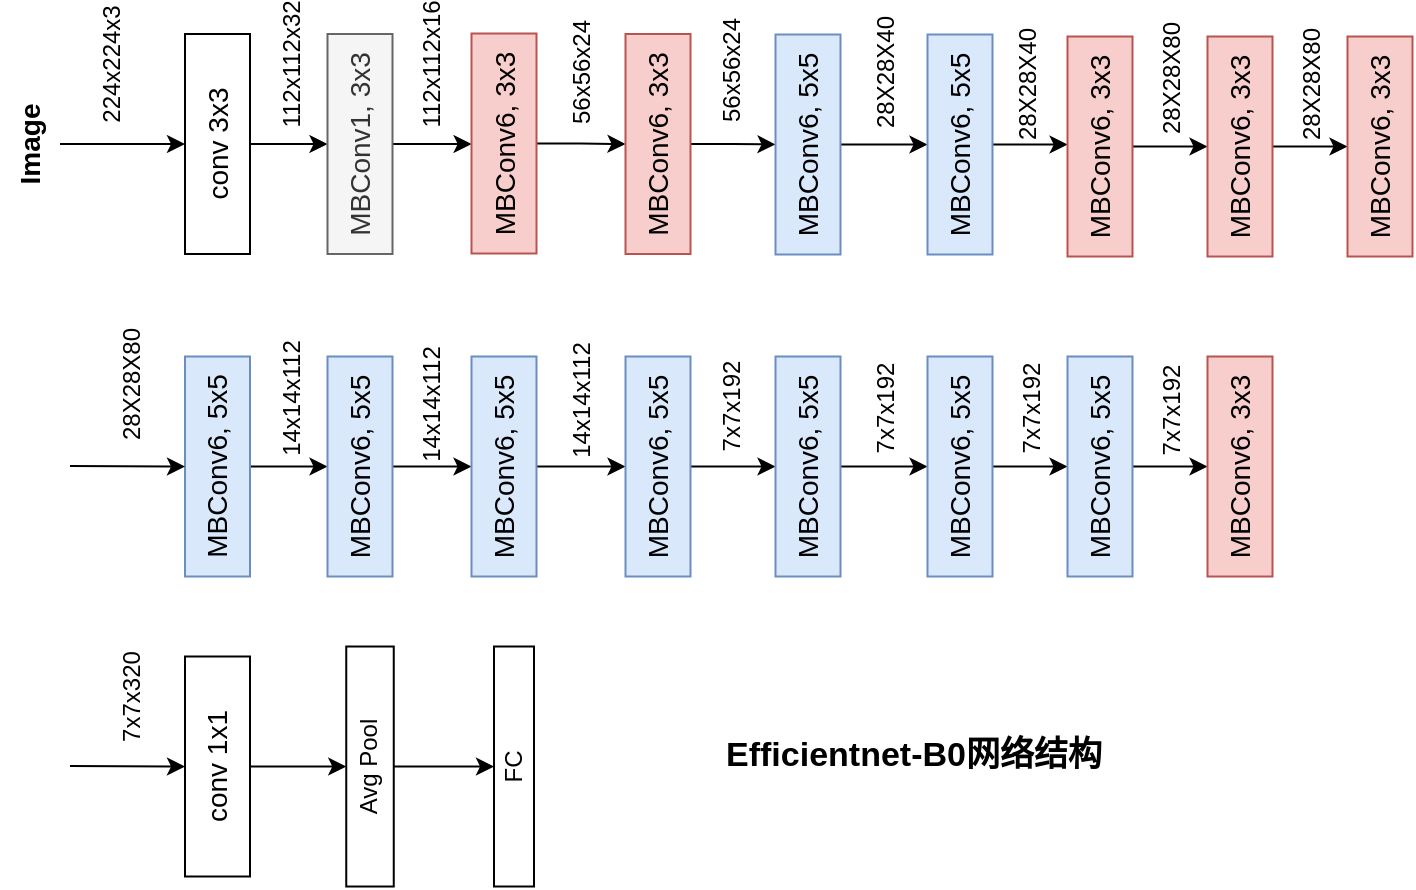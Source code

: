 <mxfile version="17.5.0" type="github">
  <diagram id="rcTKqgZPwbxE_WOCeWBu" name="第 1 页">
    <mxGraphModel dx="782" dy="436" grid="1" gridSize="10" guides="1" tooltips="1" connect="1" arrows="1" fold="1" page="1" pageScale="1" pageWidth="827" pageHeight="1169" math="0" shadow="0">
      <root>
        <mxCell id="0" />
        <mxCell id="1" parent="0" />
        <mxCell id="Ikk_v38gaqMUWb3ELknM-4" style="edgeStyle=orthogonalEdgeStyle;rounded=0;orthogonalLoop=1;jettySize=auto;html=1;exitX=0.5;exitY=1;exitDx=0;exitDy=0;entryX=0.5;entryY=0;entryDx=0;entryDy=0;fontSize=14;" edge="1" parent="1" source="Ikk_v38gaqMUWb3ELknM-1" target="Ikk_v38gaqMUWb3ELknM-3">
          <mxGeometry relative="1" as="geometry" />
        </mxCell>
        <mxCell id="Ikk_v38gaqMUWb3ELknM-1" value="&lt;b&gt;&lt;font style=&quot;font-size: 14px&quot;&gt;Image&lt;/font&gt;&lt;/b&gt;" style="text;html=1;strokeColor=none;fillColor=none;align=center;verticalAlign=middle;whiteSpace=wrap;rounded=0;rotation=-90;" vertex="1" parent="1">
          <mxGeometry x="50" y="120" width="60" height="30" as="geometry" />
        </mxCell>
        <mxCell id="Ikk_v38gaqMUWb3ELknM-12" style="edgeStyle=orthogonalEdgeStyle;rounded=0;orthogonalLoop=1;jettySize=auto;html=1;exitX=0.5;exitY=1;exitDx=0;exitDy=0;fontSize=12;" edge="1" parent="1" source="Ikk_v38gaqMUWb3ELknM-3" target="Ikk_v38gaqMUWb3ELknM-6">
          <mxGeometry relative="1" as="geometry" />
        </mxCell>
        <mxCell id="Ikk_v38gaqMUWb3ELknM-3" value="conv 3x3" style="rounded=0;whiteSpace=wrap;html=1;fontSize=14;rotation=-90;" vertex="1" parent="1">
          <mxGeometry x="118.75" y="118.75" width="110" height="32.5" as="geometry" />
        </mxCell>
        <mxCell id="Ikk_v38gaqMUWb3ELknM-5" value="&lt;font style=&quot;font-size: 12px&quot;&gt;224x224x3&lt;/font&gt;" style="text;html=1;strokeColor=none;fillColor=none;align=center;verticalAlign=middle;whiteSpace=wrap;rounded=0;fontSize=14;rotation=-90;" vertex="1" parent="1">
          <mxGeometry x="90" y="80" width="60" height="30" as="geometry" />
        </mxCell>
        <mxCell id="Ikk_v38gaqMUWb3ELknM-14" style="edgeStyle=orthogonalEdgeStyle;rounded=0;orthogonalLoop=1;jettySize=auto;html=1;exitX=0.5;exitY=1;exitDx=0;exitDy=0;entryX=0.5;entryY=0;entryDx=0;entryDy=0;fontSize=12;" edge="1" parent="1" source="Ikk_v38gaqMUWb3ELknM-6" target="Ikk_v38gaqMUWb3ELknM-13">
          <mxGeometry relative="1" as="geometry" />
        </mxCell>
        <mxCell id="Ikk_v38gaqMUWb3ELknM-6" value="MBConv1, 3x3" style="rounded=0;whiteSpace=wrap;html=1;fontSize=14;rotation=-90;fillColor=#f5f5f5;fontColor=#333333;strokeColor=#666666;" vertex="1" parent="1">
          <mxGeometry x="190" y="118.75" width="110" height="32.5" as="geometry" />
        </mxCell>
        <mxCell id="Ikk_v38gaqMUWb3ELknM-8" value="&lt;font style=&quot;font-size: 12px&quot;&gt;112x112x32&lt;/font&gt;" style="text;html=1;strokeColor=none;fillColor=none;align=center;verticalAlign=middle;whiteSpace=wrap;rounded=0;fontSize=14;rotation=-90;" vertex="1" parent="1">
          <mxGeometry x="180" y="80" width="60" height="30" as="geometry" />
        </mxCell>
        <mxCell id="Ikk_v38gaqMUWb3ELknM-17" style="edgeStyle=orthogonalEdgeStyle;rounded=0;orthogonalLoop=1;jettySize=auto;html=1;exitX=0.5;exitY=1;exitDx=0;exitDy=0;entryX=0.5;entryY=0;entryDx=0;entryDy=0;fontSize=12;" edge="1" parent="1" source="Ikk_v38gaqMUWb3ELknM-13" target="Ikk_v38gaqMUWb3ELknM-16">
          <mxGeometry relative="1" as="geometry" />
        </mxCell>
        <mxCell id="Ikk_v38gaqMUWb3ELknM-13" value="MBConv6, 3x3" style="rounded=0;whiteSpace=wrap;html=1;fontSize=14;rotation=-90;fillColor=#f8cecc;strokeColor=#b85450;" vertex="1" parent="1">
          <mxGeometry x="262" y="118.5" width="110" height="32.5" as="geometry" />
        </mxCell>
        <mxCell id="Ikk_v38gaqMUWb3ELknM-15" value="&lt;font style=&quot;font-size: 12px&quot;&gt;112x112x16&lt;/font&gt;" style="text;html=1;strokeColor=none;fillColor=none;align=center;verticalAlign=middle;whiteSpace=wrap;rounded=0;fontSize=14;rotation=-90;" vertex="1" parent="1">
          <mxGeometry x="250" y="80" width="60" height="30" as="geometry" />
        </mxCell>
        <mxCell id="Ikk_v38gaqMUWb3ELknM-22" style="edgeStyle=orthogonalEdgeStyle;rounded=0;orthogonalLoop=1;jettySize=auto;html=1;exitX=0.5;exitY=1;exitDx=0;exitDy=0;entryX=0.5;entryY=0;entryDx=0;entryDy=0;fontSize=12;" edge="1" parent="1" source="Ikk_v38gaqMUWb3ELknM-16" target="Ikk_v38gaqMUWb3ELknM-20">
          <mxGeometry relative="1" as="geometry" />
        </mxCell>
        <mxCell id="Ikk_v38gaqMUWb3ELknM-16" value="MBConv6, 3x3" style="rounded=0;whiteSpace=wrap;html=1;fontSize=14;rotation=-90;fillColor=#f8cecc;strokeColor=#b85450;" vertex="1" parent="1">
          <mxGeometry x="339" y="118.75" width="110" height="32.5" as="geometry" />
        </mxCell>
        <mxCell id="Ikk_v38gaqMUWb3ELknM-18" value="&lt;font style=&quot;font-size: 12px&quot;&gt;56x56x24&lt;br&gt;&lt;/font&gt;" style="text;html=1;strokeColor=none;fillColor=none;align=center;verticalAlign=middle;whiteSpace=wrap;rounded=0;fontSize=14;rotation=-90;" vertex="1" parent="1">
          <mxGeometry x="325" y="84" width="60" height="30" as="geometry" />
        </mxCell>
        <mxCell id="Ikk_v38gaqMUWb3ELknM-19" value="&lt;font style=&quot;font-size: 12px&quot;&gt;56x56x24&lt;br&gt;&lt;/font&gt;" style="text;html=1;strokeColor=none;fillColor=none;align=center;verticalAlign=middle;whiteSpace=wrap;rounded=0;fontSize=14;rotation=-90;" vertex="1" parent="1">
          <mxGeometry x="400" y="83" width="60" height="30" as="geometry" />
        </mxCell>
        <mxCell id="Ikk_v38gaqMUWb3ELknM-24" style="edgeStyle=orthogonalEdgeStyle;rounded=0;orthogonalLoop=1;jettySize=auto;html=1;exitX=0.5;exitY=1;exitDx=0;exitDy=0;entryX=0.5;entryY=0;entryDx=0;entryDy=0;fontSize=12;" edge="1" parent="1" source="Ikk_v38gaqMUWb3ELknM-20" target="Ikk_v38gaqMUWb3ELknM-23">
          <mxGeometry relative="1" as="geometry" />
        </mxCell>
        <mxCell id="Ikk_v38gaqMUWb3ELknM-20" value="MBConv6, 5x5" style="rounded=0;whiteSpace=wrap;html=1;fontSize=14;rotation=-90;fillColor=#dae8fc;strokeColor=#6c8ebf;" vertex="1" parent="1">
          <mxGeometry x="414" y="119" width="110" height="32.5" as="geometry" />
        </mxCell>
        <mxCell id="Ikk_v38gaqMUWb3ELknM-41" style="edgeStyle=orthogonalEdgeStyle;rounded=0;orthogonalLoop=1;jettySize=auto;html=1;exitX=0.5;exitY=1;exitDx=0;exitDy=0;entryX=0.5;entryY=0;entryDx=0;entryDy=0;fontSize=12;" edge="1" parent="1" source="Ikk_v38gaqMUWb3ELknM-23" target="Ikk_v38gaqMUWb3ELknM-25">
          <mxGeometry relative="1" as="geometry" />
        </mxCell>
        <mxCell id="Ikk_v38gaqMUWb3ELknM-23" value="MBConv6, 5x5" style="rounded=0;whiteSpace=wrap;html=1;fontSize=14;rotation=-90;fillColor=#dae8fc;strokeColor=#6c8ebf;" vertex="1" parent="1">
          <mxGeometry x="490" y="119" width="110" height="32.5" as="geometry" />
        </mxCell>
        <mxCell id="Ikk_v38gaqMUWb3ELknM-42" style="edgeStyle=orthogonalEdgeStyle;rounded=0;orthogonalLoop=1;jettySize=auto;html=1;exitX=0.5;exitY=1;exitDx=0;exitDy=0;entryX=0.5;entryY=0;entryDx=0;entryDy=0;fontSize=12;" edge="1" parent="1" source="Ikk_v38gaqMUWb3ELknM-25" target="Ikk_v38gaqMUWb3ELknM-26">
          <mxGeometry relative="1" as="geometry" />
        </mxCell>
        <mxCell id="Ikk_v38gaqMUWb3ELknM-25" value="MBConv6, 3x3" style="rounded=0;whiteSpace=wrap;html=1;fontSize=14;rotation=-90;fillColor=#f8cecc;strokeColor=#b85450;" vertex="1" parent="1">
          <mxGeometry x="560" y="120" width="110" height="32.5" as="geometry" />
        </mxCell>
        <mxCell id="Ikk_v38gaqMUWb3ELknM-43" style="edgeStyle=orthogonalEdgeStyle;rounded=0;orthogonalLoop=1;jettySize=auto;html=1;exitX=0.5;exitY=1;exitDx=0;exitDy=0;entryX=0.5;entryY=0;entryDx=0;entryDy=0;fontSize=12;" edge="1" parent="1" source="Ikk_v38gaqMUWb3ELknM-26" target="Ikk_v38gaqMUWb3ELknM-27">
          <mxGeometry relative="1" as="geometry" />
        </mxCell>
        <mxCell id="Ikk_v38gaqMUWb3ELknM-26" value="MBConv6, 3x3" style="rounded=0;whiteSpace=wrap;html=1;fontSize=14;rotation=-90;fillColor=#f8cecc;strokeColor=#b85450;" vertex="1" parent="1">
          <mxGeometry x="630" y="120" width="110" height="32.5" as="geometry" />
        </mxCell>
        <mxCell id="Ikk_v38gaqMUWb3ELknM-27" value="MBConv6, 3x3" style="rounded=0;whiteSpace=wrap;html=1;fontSize=14;rotation=-90;fillColor=#f8cecc;strokeColor=#b85450;" vertex="1" parent="1">
          <mxGeometry x="700" y="120" width="110" height="32.5" as="geometry" />
        </mxCell>
        <mxCell id="Ikk_v38gaqMUWb3ELknM-45" style="edgeStyle=orthogonalEdgeStyle;rounded=0;orthogonalLoop=1;jettySize=auto;html=1;exitX=0.5;exitY=1;exitDx=0;exitDy=0;entryX=0.5;entryY=0;entryDx=0;entryDy=0;fontSize=12;" edge="1" parent="1" source="Ikk_v38gaqMUWb3ELknM-28" target="Ikk_v38gaqMUWb3ELknM-29">
          <mxGeometry relative="1" as="geometry" />
        </mxCell>
        <mxCell id="Ikk_v38gaqMUWb3ELknM-28" value="MBConv6, 5x5" style="rounded=0;whiteSpace=wrap;html=1;fontSize=14;rotation=-90;fillColor=#dae8fc;strokeColor=#6c8ebf;" vertex="1" parent="1">
          <mxGeometry x="118.75" y="280" width="110" height="32.5" as="geometry" />
        </mxCell>
        <mxCell id="Ikk_v38gaqMUWb3ELknM-46" style="edgeStyle=orthogonalEdgeStyle;rounded=0;orthogonalLoop=1;jettySize=auto;html=1;exitX=0.5;exitY=1;exitDx=0;exitDy=0;entryX=0.5;entryY=0;entryDx=0;entryDy=0;fontSize=12;" edge="1" parent="1" source="Ikk_v38gaqMUWb3ELknM-29" target="Ikk_v38gaqMUWb3ELknM-30">
          <mxGeometry relative="1" as="geometry" />
        </mxCell>
        <mxCell id="Ikk_v38gaqMUWb3ELknM-29" value="MBConv6, 5x5" style="rounded=0;whiteSpace=wrap;html=1;fontSize=14;rotation=-90;fillColor=#dae8fc;strokeColor=#6c8ebf;" vertex="1" parent="1">
          <mxGeometry x="190" y="280" width="110" height="32.5" as="geometry" />
        </mxCell>
        <mxCell id="Ikk_v38gaqMUWb3ELknM-47" style="edgeStyle=orthogonalEdgeStyle;rounded=0;orthogonalLoop=1;jettySize=auto;html=1;exitX=0.5;exitY=1;exitDx=0;exitDy=0;entryX=0.5;entryY=0;entryDx=0;entryDy=0;fontSize=12;" edge="1" parent="1" source="Ikk_v38gaqMUWb3ELknM-30" target="Ikk_v38gaqMUWb3ELknM-31">
          <mxGeometry relative="1" as="geometry" />
        </mxCell>
        <mxCell id="Ikk_v38gaqMUWb3ELknM-30" value="MBConv6, 5x5" style="rounded=0;whiteSpace=wrap;html=1;fontSize=14;rotation=-90;fillColor=#dae8fc;strokeColor=#6c8ebf;" vertex="1" parent="1">
          <mxGeometry x="262" y="280" width="110" height="32.5" as="geometry" />
        </mxCell>
        <mxCell id="Ikk_v38gaqMUWb3ELknM-48" style="edgeStyle=orthogonalEdgeStyle;rounded=0;orthogonalLoop=1;jettySize=auto;html=1;exitX=0.5;exitY=1;exitDx=0;exitDy=0;entryX=0.5;entryY=0;entryDx=0;entryDy=0;fontSize=12;" edge="1" parent="1" source="Ikk_v38gaqMUWb3ELknM-31" target="Ikk_v38gaqMUWb3ELknM-32">
          <mxGeometry relative="1" as="geometry" />
        </mxCell>
        <mxCell id="Ikk_v38gaqMUWb3ELknM-31" value="MBConv6, 5x5" style="rounded=0;whiteSpace=wrap;html=1;fontSize=14;rotation=-90;fillColor=#dae8fc;strokeColor=#6c8ebf;" vertex="1" parent="1">
          <mxGeometry x="339" y="280" width="110" height="32.5" as="geometry" />
        </mxCell>
        <mxCell id="Ikk_v38gaqMUWb3ELknM-49" style="edgeStyle=orthogonalEdgeStyle;rounded=0;orthogonalLoop=1;jettySize=auto;html=1;exitX=0.5;exitY=1;exitDx=0;exitDy=0;entryX=0.5;entryY=0;entryDx=0;entryDy=0;fontSize=12;" edge="1" parent="1" source="Ikk_v38gaqMUWb3ELknM-32" target="Ikk_v38gaqMUWb3ELknM-33">
          <mxGeometry relative="1" as="geometry" />
        </mxCell>
        <mxCell id="Ikk_v38gaqMUWb3ELknM-32" value="MBConv6, 5x5" style="rounded=0;whiteSpace=wrap;html=1;fontSize=14;rotation=-90;fillColor=#dae8fc;strokeColor=#6c8ebf;" vertex="1" parent="1">
          <mxGeometry x="414" y="280" width="110" height="32.5" as="geometry" />
        </mxCell>
        <mxCell id="Ikk_v38gaqMUWb3ELknM-50" style="edgeStyle=orthogonalEdgeStyle;rounded=0;orthogonalLoop=1;jettySize=auto;html=1;exitX=0.5;exitY=1;exitDx=0;exitDy=0;entryX=0.5;entryY=0;entryDx=0;entryDy=0;fontSize=12;" edge="1" parent="1" source="Ikk_v38gaqMUWb3ELknM-33" target="Ikk_v38gaqMUWb3ELknM-34">
          <mxGeometry relative="1" as="geometry" />
        </mxCell>
        <mxCell id="Ikk_v38gaqMUWb3ELknM-33" value="MBConv6, 5x5" style="rounded=0;whiteSpace=wrap;html=1;fontSize=14;rotation=-90;fillColor=#dae8fc;strokeColor=#6c8ebf;" vertex="1" parent="1">
          <mxGeometry x="490" y="280" width="110" height="32.5" as="geometry" />
        </mxCell>
        <mxCell id="Ikk_v38gaqMUWb3ELknM-51" style="edgeStyle=orthogonalEdgeStyle;rounded=0;orthogonalLoop=1;jettySize=auto;html=1;exitX=0.5;exitY=1;exitDx=0;exitDy=0;entryX=0.5;entryY=0;entryDx=0;entryDy=0;fontSize=12;" edge="1" parent="1" source="Ikk_v38gaqMUWb3ELknM-34" target="Ikk_v38gaqMUWb3ELknM-35">
          <mxGeometry relative="1" as="geometry" />
        </mxCell>
        <mxCell id="Ikk_v38gaqMUWb3ELknM-34" value="MBConv6, 5x5" style="rounded=0;whiteSpace=wrap;html=1;fontSize=14;rotation=-90;fillColor=#dae8fc;strokeColor=#6c8ebf;" vertex="1" parent="1">
          <mxGeometry x="560" y="280" width="110" height="32.5" as="geometry" />
        </mxCell>
        <mxCell id="Ikk_v38gaqMUWb3ELknM-35" value="MBConv6, 3x3" style="rounded=0;whiteSpace=wrap;html=1;fontSize=14;rotation=-90;fillColor=#f8cecc;strokeColor=#b85450;" vertex="1" parent="1">
          <mxGeometry x="630" y="280" width="110" height="32.5" as="geometry" />
        </mxCell>
        <mxCell id="Ikk_v38gaqMUWb3ELknM-53" style="edgeStyle=orthogonalEdgeStyle;rounded=0;orthogonalLoop=1;jettySize=auto;html=1;exitX=0.5;exitY=1;exitDx=0;exitDy=0;entryX=0.5;entryY=0;entryDx=0;entryDy=0;fontSize=12;" edge="1" parent="1" source="Ikk_v38gaqMUWb3ELknM-36" target="Ikk_v38gaqMUWb3ELknM-37">
          <mxGeometry relative="1" as="geometry" />
        </mxCell>
        <mxCell id="Ikk_v38gaqMUWb3ELknM-36" value="conv 1x1" style="rounded=0;whiteSpace=wrap;html=1;fontSize=14;rotation=-90;" vertex="1" parent="1">
          <mxGeometry x="118.75" y="430" width="110" height="32.5" as="geometry" />
        </mxCell>
        <mxCell id="Ikk_v38gaqMUWb3ELknM-54" style="edgeStyle=orthogonalEdgeStyle;rounded=0;orthogonalLoop=1;jettySize=auto;html=1;exitX=0.5;exitY=1;exitDx=0;exitDy=0;entryX=0.5;entryY=0;entryDx=0;entryDy=0;fontSize=12;" edge="1" parent="1" source="Ikk_v38gaqMUWb3ELknM-37" target="Ikk_v38gaqMUWb3ELknM-38">
          <mxGeometry relative="1" as="geometry" />
        </mxCell>
        <mxCell id="Ikk_v38gaqMUWb3ELknM-37" value="Avg Pool" style="rounded=0;whiteSpace=wrap;html=1;fontSize=12;rotation=-90;" vertex="1" parent="1">
          <mxGeometry x="190" y="434.38" width="120" height="23.75" as="geometry" />
        </mxCell>
        <mxCell id="Ikk_v38gaqMUWb3ELknM-38" value="FC" style="rounded=0;whiteSpace=wrap;html=1;fontSize=12;rotation=-90;" vertex="1" parent="1">
          <mxGeometry x="262" y="436.25" width="120" height="20" as="geometry" />
        </mxCell>
        <mxCell id="Ikk_v38gaqMUWb3ELknM-40" value="&lt;font style=&quot;font-size: 12px&quot;&gt;28X28X40&lt;br&gt;&lt;/font&gt;" style="text;html=1;strokeColor=none;fillColor=none;align=center;verticalAlign=middle;whiteSpace=wrap;rounded=0;fontSize=14;rotation=-90;" vertex="1" parent="1">
          <mxGeometry x="477" y="84" width="60" height="30" as="geometry" />
        </mxCell>
        <mxCell id="Ikk_v38gaqMUWb3ELknM-44" value="" style="endArrow=classic;html=1;rounded=0;fontSize=12;entryX=0.5;entryY=0;entryDx=0;entryDy=0;" edge="1" parent="1" target="Ikk_v38gaqMUWb3ELknM-28">
          <mxGeometry width="50" height="50" relative="1" as="geometry">
            <mxPoint x="100" y="296" as="sourcePoint" />
            <mxPoint x="450" y="200" as="targetPoint" />
          </mxGeometry>
        </mxCell>
        <mxCell id="Ikk_v38gaqMUWb3ELknM-52" value="" style="endArrow=classic;html=1;rounded=0;fontSize=12;entryX=0.5;entryY=0;entryDx=0;entryDy=0;" edge="1" parent="1" target="Ikk_v38gaqMUWb3ELknM-36">
          <mxGeometry width="50" height="50" relative="1" as="geometry">
            <mxPoint x="100" y="446" as="sourcePoint" />
            <mxPoint x="450" y="300" as="targetPoint" />
          </mxGeometry>
        </mxCell>
        <mxCell id="Ikk_v38gaqMUWb3ELknM-55" value="&lt;font size=&quot;1&quot;&gt;&lt;b style=&quot;font-size: 17px&quot;&gt;Efficientnet-B0网络结构&lt;/b&gt;&lt;/font&gt;" style="text;html=1;strokeColor=none;fillColor=none;align=center;verticalAlign=middle;whiteSpace=wrap;rounded=0;fontSize=12;" vertex="1" parent="1">
          <mxGeometry x="414" y="426.25" width="216" height="30" as="geometry" />
        </mxCell>
        <mxCell id="Ikk_v38gaqMUWb3ELknM-56" value="&lt;font style=&quot;font-size: 12px&quot;&gt;28X28X40&lt;br&gt;&lt;/font&gt;" style="text;html=1;strokeColor=none;fillColor=none;align=center;verticalAlign=middle;whiteSpace=wrap;rounded=0;fontSize=14;rotation=-90;" vertex="1" parent="1">
          <mxGeometry x="548" y="90" width="60" height="30" as="geometry" />
        </mxCell>
        <mxCell id="Ikk_v38gaqMUWb3ELknM-57" value="&lt;font style=&quot;font-size: 12px&quot;&gt;28X28X80&lt;br&gt;&lt;/font&gt;" style="text;html=1;strokeColor=none;fillColor=none;align=center;verticalAlign=middle;whiteSpace=wrap;rounded=0;fontSize=14;rotation=-90;" vertex="1" parent="1">
          <mxGeometry x="620" y="87" width="60" height="30" as="geometry" />
        </mxCell>
        <mxCell id="Ikk_v38gaqMUWb3ELknM-58" value="&lt;font style=&quot;font-size: 12px&quot;&gt;28X28X80&lt;br&gt;&lt;/font&gt;" style="text;html=1;strokeColor=none;fillColor=none;align=center;verticalAlign=middle;whiteSpace=wrap;rounded=0;fontSize=14;rotation=-90;" vertex="1" parent="1">
          <mxGeometry x="690" y="90" width="60" height="30" as="geometry" />
        </mxCell>
        <mxCell id="Ikk_v38gaqMUWb3ELknM-59" value="&lt;font style=&quot;font-size: 12px&quot;&gt;28X28X80&lt;br&gt;&lt;/font&gt;" style="text;html=1;strokeColor=none;fillColor=none;align=center;verticalAlign=middle;whiteSpace=wrap;rounded=0;fontSize=14;rotation=-90;" vertex="1" parent="1">
          <mxGeometry x="100" y="240" width="60" height="30" as="geometry" />
        </mxCell>
        <mxCell id="Ikk_v38gaqMUWb3ELknM-60" value="&lt;font style=&quot;font-size: 12px&quot;&gt;14x14x112&lt;br&gt;&lt;/font&gt;" style="text;html=1;strokeColor=none;fillColor=none;align=center;verticalAlign=middle;whiteSpace=wrap;rounded=0;fontSize=14;rotation=-90;" vertex="1" parent="1">
          <mxGeometry x="180" y="247" width="60" height="30" as="geometry" />
        </mxCell>
        <mxCell id="Ikk_v38gaqMUWb3ELknM-61" value="&lt;font style=&quot;font-size: 12px&quot;&gt;14x14x112&lt;br&gt;&lt;/font&gt;" style="text;html=1;strokeColor=none;fillColor=none;align=center;verticalAlign=middle;whiteSpace=wrap;rounded=0;fontSize=14;rotation=-90;" vertex="1" parent="1">
          <mxGeometry x="250" y="250" width="60" height="30" as="geometry" />
        </mxCell>
        <mxCell id="Ikk_v38gaqMUWb3ELknM-62" value="&lt;font style=&quot;font-size: 12px&quot;&gt;14x14x112&lt;br&gt;&lt;/font&gt;" style="text;html=1;strokeColor=none;fillColor=none;align=center;verticalAlign=middle;whiteSpace=wrap;rounded=0;fontSize=14;rotation=-90;" vertex="1" parent="1">
          <mxGeometry x="325" y="248" width="60" height="30" as="geometry" />
        </mxCell>
        <mxCell id="Ikk_v38gaqMUWb3ELknM-63" value="&lt;font style=&quot;font-size: 12px&quot;&gt;7x7x192&lt;br&gt;&lt;/font&gt;" style="text;html=1;strokeColor=none;fillColor=none;align=center;verticalAlign=middle;whiteSpace=wrap;rounded=0;fontSize=14;rotation=-90;" vertex="1" parent="1">
          <mxGeometry x="400" y="251" width="60" height="30" as="geometry" />
        </mxCell>
        <mxCell id="Ikk_v38gaqMUWb3ELknM-64" value="&lt;font style=&quot;font-size: 12px&quot;&gt;7x7x192&lt;br&gt;&lt;/font&gt;" style="text;html=1;strokeColor=none;fillColor=none;align=center;verticalAlign=middle;whiteSpace=wrap;rounded=0;fontSize=14;rotation=-90;" vertex="1" parent="1">
          <mxGeometry x="477" y="252" width="60" height="30" as="geometry" />
        </mxCell>
        <mxCell id="Ikk_v38gaqMUWb3ELknM-65" value="&lt;font style=&quot;font-size: 12px&quot;&gt;7x7x192&lt;br&gt;&lt;/font&gt;" style="text;html=1;strokeColor=none;fillColor=none;align=center;verticalAlign=middle;whiteSpace=wrap;rounded=0;fontSize=14;rotation=-90;" vertex="1" parent="1">
          <mxGeometry x="550" y="252" width="60" height="30" as="geometry" />
        </mxCell>
        <mxCell id="Ikk_v38gaqMUWb3ELknM-66" value="&lt;font style=&quot;font-size: 12px&quot;&gt;7x7x192&lt;br&gt;&lt;/font&gt;" style="text;html=1;strokeColor=none;fillColor=none;align=center;verticalAlign=middle;whiteSpace=wrap;rounded=0;fontSize=14;rotation=-90;" vertex="1" parent="1">
          <mxGeometry x="620" y="253" width="60" height="30" as="geometry" />
        </mxCell>
        <mxCell id="Ikk_v38gaqMUWb3ELknM-67" value="&lt;font style=&quot;font-size: 12px&quot;&gt;7x7x320&lt;br&gt;&lt;/font&gt;" style="text;html=1;strokeColor=none;fillColor=none;align=center;verticalAlign=middle;whiteSpace=wrap;rounded=0;fontSize=14;rotation=-90;" vertex="1" parent="1">
          <mxGeometry x="100" y="396.25" width="60" height="30" as="geometry" />
        </mxCell>
      </root>
    </mxGraphModel>
  </diagram>
</mxfile>
